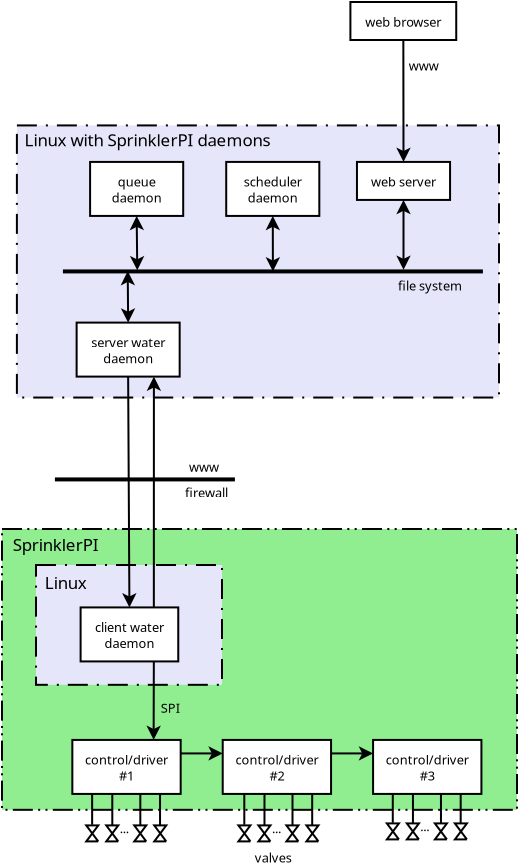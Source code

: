 <?xml version="1.0" encoding="UTF-8"?>
<dia:diagram xmlns:dia="http://www.lysator.liu.se/~alla/dia/">
  <dia:layer name="Background" visible="true" active="true">
    <dia:object type="Standard - Box" version="0" id="O0">
      <dia:attribute name="obj_pos">
        <dia:point val="9.105,22.929"/>
      </dia:attribute>
      <dia:attribute name="obj_bb">
        <dia:rectangle val="9.055,22.879;34.905,37.02"/>
      </dia:attribute>
      <dia:attribute name="elem_corner">
        <dia:point val="9.105,22.929"/>
      </dia:attribute>
      <dia:attribute name="elem_width">
        <dia:real val="25.75"/>
      </dia:attribute>
      <dia:attribute name="elem_height">
        <dia:real val="14.041"/>
      </dia:attribute>
      <dia:attribute name="border_width">
        <dia:real val="0.1"/>
      </dia:attribute>
      <dia:attribute name="inner_color">
        <dia:color val="#90ee90"/>
      </dia:attribute>
      <dia:attribute name="show_background">
        <dia:boolean val="true"/>
      </dia:attribute>
      <dia:attribute name="line_style">
        <dia:enum val="3"/>
      </dia:attribute>
    </dia:object>
    <dia:object type="Standard - Box" version="0" id="O1">
      <dia:attribute name="obj_pos">
        <dia:point val="10.805,24.729"/>
      </dia:attribute>
      <dia:attribute name="obj_bb">
        <dia:rectangle val="10.755,24.679;20.155,30.77"/>
      </dia:attribute>
      <dia:attribute name="elem_corner">
        <dia:point val="10.805,24.729"/>
      </dia:attribute>
      <dia:attribute name="elem_width">
        <dia:real val="9.3"/>
      </dia:attribute>
      <dia:attribute name="elem_height">
        <dia:real val="5.991"/>
      </dia:attribute>
      <dia:attribute name="border_width">
        <dia:real val="0.1"/>
      </dia:attribute>
      <dia:attribute name="inner_color">
        <dia:color val="#e6e6fa"/>
      </dia:attribute>
      <dia:attribute name="show_background">
        <dia:boolean val="true"/>
      </dia:attribute>
      <dia:attribute name="line_style">
        <dia:enum val="2"/>
      </dia:attribute>
    </dia:object>
    <dia:object type="Standard - Line" version="0" id="O2">
      <dia:attribute name="obj_pos">
        <dia:point val="22.229,35.877"/>
      </dia:attribute>
      <dia:attribute name="obj_bb">
        <dia:rectangle val="22.179,35.827;22.279,37.801"/>
      </dia:attribute>
      <dia:attribute name="conn_endpoints">
        <dia:point val="22.229,35.877"/>
        <dia:point val="22.229,37.751"/>
      </dia:attribute>
      <dia:attribute name="numcp">
        <dia:int val="1"/>
      </dia:attribute>
    </dia:object>
    <dia:object type="Standard - Text" version="1" id="O3">
      <dia:attribute name="obj_pos">
        <dia:point val="22.599,38.145"/>
      </dia:attribute>
      <dia:attribute name="obj_bb">
        <dia:rectangle val="22.599,37.55;23.206,38.295"/>
      </dia:attribute>
      <dia:attribute name="text">
        <dia:composite type="text">
          <dia:attribute name="string">
            <dia:string>#...#</dia:string>
          </dia:attribute>
          <dia:attribute name="font">
            <dia:font family="sans" style="0" name="Helvetica"/>
          </dia:attribute>
          <dia:attribute name="height">
            <dia:real val="0.8"/>
          </dia:attribute>
          <dia:attribute name="pos">
            <dia:point val="22.599,38.145"/>
          </dia:attribute>
          <dia:attribute name="color">
            <dia:color val="#000000"/>
          </dia:attribute>
          <dia:attribute name="alignment">
            <dia:enum val="0"/>
          </dia:attribute>
        </dia:composite>
      </dia:attribute>
      <dia:attribute name="valign">
        <dia:enum val="3"/>
      </dia:attribute>
    </dia:object>
    <dia:object type="Standard - Line" version="0" id="O4">
      <dia:attribute name="obj_pos">
        <dia:point val="21.22,35.844"/>
      </dia:attribute>
      <dia:attribute name="obj_bb">
        <dia:rectangle val="21.17,35.794;21.27,37.768"/>
      </dia:attribute>
      <dia:attribute name="conn_endpoints">
        <dia:point val="21.22,35.844"/>
        <dia:point val="21.22,37.718"/>
      </dia:attribute>
      <dia:attribute name="numcp">
        <dia:int val="1"/>
      </dia:attribute>
    </dia:object>
    <dia:object type="Standard - Line" version="0" id="O5">
      <dia:attribute name="obj_pos">
        <dia:point val="23.63,35.859"/>
      </dia:attribute>
      <dia:attribute name="obj_bb">
        <dia:rectangle val="23.58,35.809;23.68,37.783"/>
      </dia:attribute>
      <dia:attribute name="conn_endpoints">
        <dia:point val="23.63,35.859"/>
        <dia:point val="23.63,37.733"/>
      </dia:attribute>
      <dia:attribute name="numcp">
        <dia:int val="1"/>
      </dia:attribute>
    </dia:object>
    <dia:object type="Standard - Line" version="0" id="O6">
      <dia:attribute name="obj_pos">
        <dia:point val="24.615,35.866"/>
      </dia:attribute>
      <dia:attribute name="obj_bb">
        <dia:rectangle val="24.565,35.816;24.665,37.789"/>
      </dia:attribute>
      <dia:attribute name="conn_endpoints">
        <dia:point val="24.615,35.866"/>
        <dia:point val="24.615,37.739"/>
      </dia:attribute>
      <dia:attribute name="numcp">
        <dia:int val="1"/>
      </dia:attribute>
    </dia:object>
    <dia:object type="Standard - PolyLine" version="0" id="O7">
      <dia:attribute name="obj_pos">
        <dia:point val="24.926,38.55"/>
      </dia:attribute>
      <dia:attribute name="obj_bb">
        <dia:rectangle val="24.226,37.7;25.026,38.62"/>
      </dia:attribute>
      <dia:attribute name="poly_points">
        <dia:point val="24.926,38.55"/>
        <dia:point val="24.326,37.75"/>
        <dia:point val="24.926,37.75"/>
        <dia:point val="24.326,38.55"/>
        <dia:point val="24.926,38.55"/>
      </dia:attribute>
    </dia:object>
    <dia:object type="Standard - PolyLine" version="0" id="O8">
      <dia:attribute name="obj_pos">
        <dia:point val="21.526,38.55"/>
      </dia:attribute>
      <dia:attribute name="obj_bb">
        <dia:rectangle val="20.826,37.7;21.626,38.62"/>
      </dia:attribute>
      <dia:attribute name="poly_points">
        <dia:point val="21.526,38.55"/>
        <dia:point val="20.926,37.75"/>
        <dia:point val="21.526,37.75"/>
        <dia:point val="20.926,38.55"/>
        <dia:point val="21.526,38.55"/>
      </dia:attribute>
    </dia:object>
    <dia:object type="Standard - PolyLine" version="0" id="O9">
      <dia:attribute name="obj_pos">
        <dia:point val="22.526,38.55"/>
      </dia:attribute>
      <dia:attribute name="obj_bb">
        <dia:rectangle val="21.826,37.7;22.626,38.62"/>
      </dia:attribute>
      <dia:attribute name="poly_points">
        <dia:point val="22.526,38.55"/>
        <dia:point val="21.926,37.75"/>
        <dia:point val="22.526,37.75"/>
        <dia:point val="21.926,38.55"/>
        <dia:point val="22.526,38.55"/>
      </dia:attribute>
    </dia:object>
    <dia:object type="Standard - PolyLine" version="0" id="O10">
      <dia:attribute name="obj_pos">
        <dia:point val="23.926,38.55"/>
      </dia:attribute>
      <dia:attribute name="obj_bb">
        <dia:rectangle val="23.226,37.7;24.026,38.62"/>
      </dia:attribute>
      <dia:attribute name="poly_points">
        <dia:point val="23.926,38.55"/>
        <dia:point val="23.326,37.75"/>
        <dia:point val="23.926,37.75"/>
        <dia:point val="23.326,38.55"/>
        <dia:point val="23.926,38.55"/>
      </dia:attribute>
    </dia:object>
    <dia:object type="Standard - Line" version="0" id="O11">
      <dia:attribute name="obj_pos">
        <dia:point val="14.62,35.877"/>
      </dia:attribute>
      <dia:attribute name="obj_bb">
        <dia:rectangle val="14.57,35.827;14.67,37.801"/>
      </dia:attribute>
      <dia:attribute name="conn_endpoints">
        <dia:point val="14.62,35.877"/>
        <dia:point val="14.62,37.751"/>
      </dia:attribute>
      <dia:attribute name="numcp">
        <dia:int val="1"/>
      </dia:attribute>
    </dia:object>
    <dia:object type="Standard - Text" version="1" id="O12">
      <dia:attribute name="obj_pos">
        <dia:point val="14.991,38.145"/>
      </dia:attribute>
      <dia:attribute name="obj_bb">
        <dia:rectangle val="14.991,37.55;15.598,38.295"/>
      </dia:attribute>
      <dia:attribute name="text">
        <dia:composite type="text">
          <dia:attribute name="string">
            <dia:string>#...#</dia:string>
          </dia:attribute>
          <dia:attribute name="font">
            <dia:font family="sans" style="0" name="Helvetica"/>
          </dia:attribute>
          <dia:attribute name="height">
            <dia:real val="0.8"/>
          </dia:attribute>
          <dia:attribute name="pos">
            <dia:point val="14.991,38.145"/>
          </dia:attribute>
          <dia:attribute name="color">
            <dia:color val="#000000"/>
          </dia:attribute>
          <dia:attribute name="alignment">
            <dia:enum val="0"/>
          </dia:attribute>
        </dia:composite>
      </dia:attribute>
      <dia:attribute name="valign">
        <dia:enum val="3"/>
      </dia:attribute>
    </dia:object>
    <dia:object type="Standard - Line" version="0" id="O13">
      <dia:attribute name="obj_pos">
        <dia:point val="13.612,35.844"/>
      </dia:attribute>
      <dia:attribute name="obj_bb">
        <dia:rectangle val="13.562,35.794;13.662,37.768"/>
      </dia:attribute>
      <dia:attribute name="conn_endpoints">
        <dia:point val="13.612,35.844"/>
        <dia:point val="13.612,37.718"/>
      </dia:attribute>
      <dia:attribute name="numcp">
        <dia:int val="1"/>
      </dia:attribute>
    </dia:object>
    <dia:object type="Standard - Line" version="0" id="O14">
      <dia:attribute name="obj_pos">
        <dia:point val="16.021,35.859"/>
      </dia:attribute>
      <dia:attribute name="obj_bb">
        <dia:rectangle val="15.971,35.809;16.071,37.783"/>
      </dia:attribute>
      <dia:attribute name="conn_endpoints">
        <dia:point val="16.021,35.859"/>
        <dia:point val="16.021,37.733"/>
      </dia:attribute>
      <dia:attribute name="numcp">
        <dia:int val="1"/>
      </dia:attribute>
    </dia:object>
    <dia:object type="Standard - Line" version="0" id="O15">
      <dia:attribute name="obj_pos">
        <dia:point val="17.007,35.866"/>
      </dia:attribute>
      <dia:attribute name="obj_bb">
        <dia:rectangle val="16.957,35.816;17.057,37.789"/>
      </dia:attribute>
      <dia:attribute name="conn_endpoints">
        <dia:point val="17.007,35.866"/>
        <dia:point val="17.007,37.739"/>
      </dia:attribute>
      <dia:attribute name="numcp">
        <dia:int val="1"/>
      </dia:attribute>
    </dia:object>
    <dia:object type="Standard - PolyLine" version="0" id="O16">
      <dia:attribute name="obj_pos">
        <dia:point val="17.318,38.55"/>
      </dia:attribute>
      <dia:attribute name="obj_bb">
        <dia:rectangle val="16.618,37.7;17.418,38.62"/>
      </dia:attribute>
      <dia:attribute name="poly_points">
        <dia:point val="17.318,38.55"/>
        <dia:point val="16.718,37.75"/>
        <dia:point val="17.318,37.75"/>
        <dia:point val="16.718,38.55"/>
        <dia:point val="17.318,38.55"/>
      </dia:attribute>
    </dia:object>
    <dia:object type="Standard - PolyLine" version="0" id="O17">
      <dia:attribute name="obj_pos">
        <dia:point val="13.918,38.55"/>
      </dia:attribute>
      <dia:attribute name="obj_bb">
        <dia:rectangle val="13.218,37.7;14.018,38.62"/>
      </dia:attribute>
      <dia:attribute name="poly_points">
        <dia:point val="13.918,38.55"/>
        <dia:point val="13.318,37.75"/>
        <dia:point val="13.918,37.75"/>
        <dia:point val="13.318,38.55"/>
        <dia:point val="13.918,38.55"/>
      </dia:attribute>
    </dia:object>
    <dia:object type="Standard - PolyLine" version="0" id="O18">
      <dia:attribute name="obj_pos">
        <dia:point val="14.918,38.55"/>
      </dia:attribute>
      <dia:attribute name="obj_bb">
        <dia:rectangle val="14.218,37.7;15.018,38.62"/>
      </dia:attribute>
      <dia:attribute name="poly_points">
        <dia:point val="14.918,38.55"/>
        <dia:point val="14.318,37.75"/>
        <dia:point val="14.918,37.75"/>
        <dia:point val="14.318,38.55"/>
        <dia:point val="14.918,38.55"/>
      </dia:attribute>
    </dia:object>
    <dia:object type="Standard - PolyLine" version="0" id="O19">
      <dia:attribute name="obj_pos">
        <dia:point val="16.318,38.55"/>
      </dia:attribute>
      <dia:attribute name="obj_bb">
        <dia:rectangle val="15.618,37.7;16.418,38.62"/>
      </dia:attribute>
      <dia:attribute name="poly_points">
        <dia:point val="16.318,38.55"/>
        <dia:point val="15.718,37.75"/>
        <dia:point val="16.318,37.75"/>
        <dia:point val="15.718,38.55"/>
        <dia:point val="16.318,38.55"/>
      </dia:attribute>
    </dia:object>
    <dia:object type="Standard - Box" version="0" id="O20">
      <dia:attribute name="obj_pos">
        <dia:point val="9.85,2.75"/>
      </dia:attribute>
      <dia:attribute name="obj_bb">
        <dia:rectangle val="9.8,2.7;34.005,16.406"/>
      </dia:attribute>
      <dia:attribute name="elem_corner">
        <dia:point val="9.85,2.75"/>
      </dia:attribute>
      <dia:attribute name="elem_width">
        <dia:real val="24.105"/>
      </dia:attribute>
      <dia:attribute name="elem_height">
        <dia:real val="13.606"/>
      </dia:attribute>
      <dia:attribute name="border_width">
        <dia:real val="0.1"/>
      </dia:attribute>
      <dia:attribute name="inner_color">
        <dia:color val="#e6e6fa"/>
      </dia:attribute>
      <dia:attribute name="show_background">
        <dia:boolean val="true"/>
      </dia:attribute>
      <dia:attribute name="line_style">
        <dia:enum val="2"/>
      </dia:attribute>
    </dia:object>
    <dia:object type="Standard - Text" version="1" id="O21">
      <dia:attribute name="obj_pos">
        <dia:point val="21.743,39.6"/>
      </dia:attribute>
      <dia:attribute name="obj_bb">
        <dia:rectangle val="21.743,39.005;23.8,39.75"/>
      </dia:attribute>
      <dia:attribute name="text">
        <dia:composite type="text">
          <dia:attribute name="string">
            <dia:string>#valves#</dia:string>
          </dia:attribute>
          <dia:attribute name="font">
            <dia:font family="sans" style="0" name="Helvetica"/>
          </dia:attribute>
          <dia:attribute name="height">
            <dia:real val="0.8"/>
          </dia:attribute>
          <dia:attribute name="pos">
            <dia:point val="21.743,39.6"/>
          </dia:attribute>
          <dia:attribute name="color">
            <dia:color val="#000000"/>
          </dia:attribute>
          <dia:attribute name="alignment">
            <dia:enum val="0"/>
          </dia:attribute>
        </dia:composite>
      </dia:attribute>
      <dia:attribute name="valign">
        <dia:enum val="3"/>
      </dia:attribute>
    </dia:object>
    <dia:object type="Standard - Line" version="0" id="O22">
      <dia:attribute name="obj_pos">
        <dia:point val="16.697,29.55"/>
      </dia:attribute>
      <dia:attribute name="obj_bb">
        <dia:rectangle val="16.326,29.5;17.049,33.587"/>
      </dia:attribute>
      <dia:attribute name="conn_endpoints">
        <dia:point val="16.697,29.55"/>
        <dia:point val="16.686,33.475"/>
      </dia:attribute>
      <dia:attribute name="numcp">
        <dia:int val="1"/>
      </dia:attribute>
      <dia:attribute name="end_arrow">
        <dia:enum val="22"/>
      </dia:attribute>
      <dia:attribute name="end_arrow_length">
        <dia:real val="0.5"/>
      </dia:attribute>
      <dia:attribute name="end_arrow_width">
        <dia:real val="0.5"/>
      </dia:attribute>
      <dia:connections>
        <dia:connection handle="0" to="O39" connection="14"/>
        <dia:connection handle="1" to="O32" connection="3"/>
      </dia:connections>
    </dia:object>
    <dia:object type="Standard - Text" version="1" id="O23">
      <dia:attribute name="obj_pos">
        <dia:point val="29.447,0.006"/>
      </dia:attribute>
      <dia:attribute name="obj_bb">
        <dia:rectangle val="29.447,-0.589;31.015,0.156"/>
      </dia:attribute>
      <dia:attribute name="text">
        <dia:composite type="text">
          <dia:attribute name="string">
            <dia:string>#www#</dia:string>
          </dia:attribute>
          <dia:attribute name="font">
            <dia:font family="sans" style="0" name="Helvetica"/>
          </dia:attribute>
          <dia:attribute name="height">
            <dia:real val="0.8"/>
          </dia:attribute>
          <dia:attribute name="pos">
            <dia:point val="29.447,0.006"/>
          </dia:attribute>
          <dia:attribute name="color">
            <dia:color val="#000000"/>
          </dia:attribute>
          <dia:attribute name="alignment">
            <dia:enum val="0"/>
          </dia:attribute>
        </dia:composite>
      </dia:attribute>
      <dia:attribute name="valign">
        <dia:enum val="3"/>
      </dia:attribute>
    </dia:object>
    <dia:object type="Flowchart - Box" version="0" id="O24">
      <dia:attribute name="obj_pos">
        <dia:point val="26.525,-3.421"/>
      </dia:attribute>
      <dia:attribute name="obj_bb">
        <dia:rectangle val="26.475,-3.471;31.868,-1.471"/>
      </dia:attribute>
      <dia:attribute name="elem_corner">
        <dia:point val="26.525,-3.421"/>
      </dia:attribute>
      <dia:attribute name="elem_width">
        <dia:real val="5.292"/>
      </dia:attribute>
      <dia:attribute name="elem_height">
        <dia:real val="1.9"/>
      </dia:attribute>
      <dia:attribute name="show_background">
        <dia:boolean val="true"/>
      </dia:attribute>
      <dia:attribute name="padding">
        <dia:real val="0.5"/>
      </dia:attribute>
      <dia:attribute name="text">
        <dia:composite type="text">
          <dia:attribute name="string">
            <dia:string>#web browser#</dia:string>
          </dia:attribute>
          <dia:attribute name="font">
            <dia:font family="sans" style="0" name="Helvetica"/>
          </dia:attribute>
          <dia:attribute name="height">
            <dia:real val="0.8"/>
          </dia:attribute>
          <dia:attribute name="pos">
            <dia:point val="29.172,-2.276"/>
          </dia:attribute>
          <dia:attribute name="color">
            <dia:color val="#000000"/>
          </dia:attribute>
          <dia:attribute name="alignment">
            <dia:enum val="1"/>
          </dia:attribute>
        </dia:composite>
      </dia:attribute>
    </dia:object>
    <dia:object type="Standard - Line" version="0" id="O25">
      <dia:attribute name="obj_pos">
        <dia:point val="29.652,35.777"/>
      </dia:attribute>
      <dia:attribute name="obj_bb">
        <dia:rectangle val="29.602,35.727;29.702,37.701"/>
      </dia:attribute>
      <dia:attribute name="conn_endpoints">
        <dia:point val="29.652,35.777"/>
        <dia:point val="29.652,37.651"/>
      </dia:attribute>
      <dia:attribute name="numcp">
        <dia:int val="1"/>
      </dia:attribute>
    </dia:object>
    <dia:object type="Standard - Text" version="1" id="O26">
      <dia:attribute name="obj_pos">
        <dia:point val="30.023,38.045"/>
      </dia:attribute>
      <dia:attribute name="obj_bb">
        <dia:rectangle val="30.023,37.45;30.63,38.195"/>
      </dia:attribute>
      <dia:attribute name="text">
        <dia:composite type="text">
          <dia:attribute name="string">
            <dia:string>#...#</dia:string>
          </dia:attribute>
          <dia:attribute name="font">
            <dia:font family="sans" style="0" name="Helvetica"/>
          </dia:attribute>
          <dia:attribute name="height">
            <dia:real val="0.8"/>
          </dia:attribute>
          <dia:attribute name="pos">
            <dia:point val="30.023,38.045"/>
          </dia:attribute>
          <dia:attribute name="color">
            <dia:color val="#000000"/>
          </dia:attribute>
          <dia:attribute name="alignment">
            <dia:enum val="0"/>
          </dia:attribute>
        </dia:composite>
      </dia:attribute>
      <dia:attribute name="valign">
        <dia:enum val="3"/>
      </dia:attribute>
    </dia:object>
    <dia:object type="Standard - Line" version="0" id="O27">
      <dia:attribute name="obj_pos">
        <dia:point val="28.644,35.744"/>
      </dia:attribute>
      <dia:attribute name="obj_bb">
        <dia:rectangle val="28.594,35.694;28.694,37.668"/>
      </dia:attribute>
      <dia:attribute name="conn_endpoints">
        <dia:point val="28.644,35.744"/>
        <dia:point val="28.644,37.618"/>
      </dia:attribute>
      <dia:attribute name="numcp">
        <dia:int val="1"/>
      </dia:attribute>
    </dia:object>
    <dia:object type="Standard - Line" version="0" id="O28">
      <dia:attribute name="obj_pos">
        <dia:point val="31.053,35.76"/>
      </dia:attribute>
      <dia:attribute name="obj_bb">
        <dia:rectangle val="31.003,35.709;31.103,37.683"/>
      </dia:attribute>
      <dia:attribute name="conn_endpoints">
        <dia:point val="31.053,35.76"/>
        <dia:point val="31.053,37.633"/>
      </dia:attribute>
      <dia:attribute name="numcp">
        <dia:int val="1"/>
      </dia:attribute>
    </dia:object>
    <dia:object type="Standard - Line" version="0" id="O29">
      <dia:attribute name="obj_pos">
        <dia:point val="32.039,35.766"/>
      </dia:attribute>
      <dia:attribute name="obj_bb">
        <dia:rectangle val="31.989,35.716;32.089,37.689"/>
      </dia:attribute>
      <dia:attribute name="conn_endpoints">
        <dia:point val="32.039,35.766"/>
        <dia:point val="32.039,37.639"/>
      </dia:attribute>
      <dia:attribute name="numcp">
        <dia:int val="1"/>
      </dia:attribute>
    </dia:object>
    <dia:object type="Flowchart - Box" version="0" id="O30">
      <dia:attribute name="obj_pos">
        <dia:point val="27.659,33.475"/>
      </dia:attribute>
      <dia:attribute name="obj_bb">
        <dia:rectangle val="27.609,33.425;33.126,36.225"/>
      </dia:attribute>
      <dia:attribute name="elem_corner">
        <dia:point val="27.659,33.475"/>
      </dia:attribute>
      <dia:attribute name="elem_width">
        <dia:real val="5.417"/>
      </dia:attribute>
      <dia:attribute name="elem_height">
        <dia:real val="2.7"/>
      </dia:attribute>
      <dia:attribute name="show_background">
        <dia:boolean val="true"/>
      </dia:attribute>
      <dia:attribute name="padding">
        <dia:real val="0.5"/>
      </dia:attribute>
      <dia:attribute name="text">
        <dia:composite type="text">
          <dia:attribute name="string">
            <dia:string>#control/driver
#3#</dia:string>
          </dia:attribute>
          <dia:attribute name="font">
            <dia:font family="sans" style="0" name="Helvetica"/>
          </dia:attribute>
          <dia:attribute name="height">
            <dia:real val="0.8"/>
          </dia:attribute>
          <dia:attribute name="pos">
            <dia:point val="30.368,34.62"/>
          </dia:attribute>
          <dia:attribute name="color">
            <dia:color val="#000000"/>
          </dia:attribute>
          <dia:attribute name="alignment">
            <dia:enum val="1"/>
          </dia:attribute>
        </dia:composite>
      </dia:attribute>
    </dia:object>
    <dia:object type="Flowchart - Box" version="0" id="O31">
      <dia:attribute name="obj_pos">
        <dia:point val="20.141,33.475"/>
      </dia:attribute>
      <dia:attribute name="obj_bb">
        <dia:rectangle val="20.091,33.425;25.608,36.225"/>
      </dia:attribute>
      <dia:attribute name="elem_corner">
        <dia:point val="20.141,33.475"/>
      </dia:attribute>
      <dia:attribute name="elem_width">
        <dia:real val="5.417"/>
      </dia:attribute>
      <dia:attribute name="elem_height">
        <dia:real val="2.7"/>
      </dia:attribute>
      <dia:attribute name="show_background">
        <dia:boolean val="true"/>
      </dia:attribute>
      <dia:attribute name="padding">
        <dia:real val="0.5"/>
      </dia:attribute>
      <dia:attribute name="text">
        <dia:composite type="text">
          <dia:attribute name="string">
            <dia:string>#control/driver
#2#</dia:string>
          </dia:attribute>
          <dia:attribute name="font">
            <dia:font family="sans" style="0" name="Helvetica"/>
          </dia:attribute>
          <dia:attribute name="height">
            <dia:real val="0.8"/>
          </dia:attribute>
          <dia:attribute name="pos">
            <dia:point val="22.849,34.62"/>
          </dia:attribute>
          <dia:attribute name="color">
            <dia:color val="#000000"/>
          </dia:attribute>
          <dia:attribute name="alignment">
            <dia:enum val="1"/>
          </dia:attribute>
        </dia:composite>
      </dia:attribute>
    </dia:object>
    <dia:object type="Flowchart - Box" version="0" id="O32">
      <dia:attribute name="obj_pos">
        <dia:point val="12.622,33.475"/>
      </dia:attribute>
      <dia:attribute name="obj_bb">
        <dia:rectangle val="12.572,33.425;18.09,36.225"/>
      </dia:attribute>
      <dia:attribute name="elem_corner">
        <dia:point val="12.622,33.475"/>
      </dia:attribute>
      <dia:attribute name="elem_width">
        <dia:real val="5.417"/>
      </dia:attribute>
      <dia:attribute name="elem_height">
        <dia:real val="2.7"/>
      </dia:attribute>
      <dia:attribute name="show_background">
        <dia:boolean val="true"/>
      </dia:attribute>
      <dia:attribute name="padding">
        <dia:real val="0.5"/>
      </dia:attribute>
      <dia:attribute name="text">
        <dia:composite type="text">
          <dia:attribute name="string">
            <dia:string>#control/driver
#1#</dia:string>
          </dia:attribute>
          <dia:attribute name="font">
            <dia:font family="sans" style="0" name="Helvetica"/>
          </dia:attribute>
          <dia:attribute name="height">
            <dia:real val="0.8"/>
          </dia:attribute>
          <dia:attribute name="pos">
            <dia:point val="15.331,34.62"/>
          </dia:attribute>
          <dia:attribute name="color">
            <dia:color val="#000000"/>
          </dia:attribute>
          <dia:attribute name="alignment">
            <dia:enum val="1"/>
          </dia:attribute>
        </dia:composite>
      </dia:attribute>
    </dia:object>
    <dia:object type="Standard - Line" version="0" id="O33">
      <dia:attribute name="obj_pos">
        <dia:point val="18.04,34.15"/>
      </dia:attribute>
      <dia:attribute name="obj_bb">
        <dia:rectangle val="17.99,33.788;20.253,34.512"/>
      </dia:attribute>
      <dia:attribute name="conn_endpoints">
        <dia:point val="18.04,34.15"/>
        <dia:point val="20.141,34.15"/>
      </dia:attribute>
      <dia:attribute name="numcp">
        <dia:int val="1"/>
      </dia:attribute>
      <dia:attribute name="end_arrow">
        <dia:enum val="22"/>
      </dia:attribute>
      <dia:attribute name="end_arrow_length">
        <dia:real val="0.5"/>
      </dia:attribute>
      <dia:attribute name="end_arrow_width">
        <dia:real val="0.5"/>
      </dia:attribute>
      <dia:connections>
        <dia:connection handle="0" to="O32" connection="6"/>
        <dia:connection handle="1" to="O31" connection="5"/>
      </dia:connections>
    </dia:object>
    <dia:object type="Standard - Line" version="0" id="O34">
      <dia:attribute name="obj_pos">
        <dia:point val="25.558,34.15"/>
      </dia:attribute>
      <dia:attribute name="obj_bb">
        <dia:rectangle val="25.508,33.788;27.771,34.512"/>
      </dia:attribute>
      <dia:attribute name="conn_endpoints">
        <dia:point val="25.558,34.15"/>
        <dia:point val="27.659,34.15"/>
      </dia:attribute>
      <dia:attribute name="numcp">
        <dia:int val="1"/>
      </dia:attribute>
      <dia:attribute name="end_arrow">
        <dia:enum val="22"/>
      </dia:attribute>
      <dia:attribute name="end_arrow_length">
        <dia:real val="0.5"/>
      </dia:attribute>
      <dia:attribute name="end_arrow_width">
        <dia:real val="0.5"/>
      </dia:attribute>
      <dia:connections>
        <dia:connection handle="0" to="O31" connection="6"/>
        <dia:connection handle="1" to="O30" connection="5"/>
      </dia:connections>
    </dia:object>
    <dia:object type="Standard - Text" version="1" id="O35">
      <dia:attribute name="obj_pos">
        <dia:point val="17.047,32.119"/>
      </dia:attribute>
      <dia:attribute name="obj_bb">
        <dia:rectangle val="17.047,31.524;18.029,32.269"/>
      </dia:attribute>
      <dia:attribute name="text">
        <dia:composite type="text">
          <dia:attribute name="string">
            <dia:string>#SPI#</dia:string>
          </dia:attribute>
          <dia:attribute name="font">
            <dia:font family="sans" style="0" name="Helvetica"/>
          </dia:attribute>
          <dia:attribute name="height">
            <dia:real val="0.8"/>
          </dia:attribute>
          <dia:attribute name="pos">
            <dia:point val="17.047,32.119"/>
          </dia:attribute>
          <dia:attribute name="color">
            <dia:color val="#000000"/>
          </dia:attribute>
          <dia:attribute name="alignment">
            <dia:enum val="0"/>
          </dia:attribute>
        </dia:composite>
      </dia:attribute>
      <dia:attribute name="valign">
        <dia:enum val="3"/>
      </dia:attribute>
    </dia:object>
    <dia:object type="Flowchart - Box" version="0" id="O36">
      <dia:attribute name="obj_pos">
        <dia:point val="26.853,4.575"/>
      </dia:attribute>
      <dia:attribute name="obj_bb">
        <dia:rectangle val="26.803,4.525;31.558,6.525"/>
      </dia:attribute>
      <dia:attribute name="elem_corner">
        <dia:point val="26.853,4.575"/>
      </dia:attribute>
      <dia:attribute name="elem_width">
        <dia:real val="4.655"/>
      </dia:attribute>
      <dia:attribute name="elem_height">
        <dia:real val="1.9"/>
      </dia:attribute>
      <dia:attribute name="show_background">
        <dia:boolean val="true"/>
      </dia:attribute>
      <dia:attribute name="padding">
        <dia:real val="0.5"/>
      </dia:attribute>
      <dia:attribute name="text">
        <dia:composite type="text">
          <dia:attribute name="string">
            <dia:string>#web server#</dia:string>
          </dia:attribute>
          <dia:attribute name="font">
            <dia:font family="sans" style="0" name="Helvetica"/>
          </dia:attribute>
          <dia:attribute name="height">
            <dia:real val="0.8"/>
          </dia:attribute>
          <dia:attribute name="pos">
            <dia:point val="29.18,5.72"/>
          </dia:attribute>
          <dia:attribute name="color">
            <dia:color val="#000000"/>
          </dia:attribute>
          <dia:attribute name="alignment">
            <dia:enum val="1"/>
          </dia:attribute>
        </dia:composite>
      </dia:attribute>
    </dia:object>
    <dia:object type="Flowchart - Box" version="0" id="O37">
      <dia:attribute name="obj_pos">
        <dia:point val="20.316,4.575"/>
      </dia:attribute>
      <dia:attribute name="obj_bb">
        <dia:rectangle val="20.266,4.525;25.021,7.325"/>
      </dia:attribute>
      <dia:attribute name="elem_corner">
        <dia:point val="20.316,4.575"/>
      </dia:attribute>
      <dia:attribute name="elem_width">
        <dia:real val="4.655"/>
      </dia:attribute>
      <dia:attribute name="elem_height">
        <dia:real val="2.7"/>
      </dia:attribute>
      <dia:attribute name="show_background">
        <dia:boolean val="true"/>
      </dia:attribute>
      <dia:attribute name="padding">
        <dia:real val="0.5"/>
      </dia:attribute>
      <dia:attribute name="text">
        <dia:composite type="text">
          <dia:attribute name="string">
            <dia:string>#scheduler
daemon#</dia:string>
          </dia:attribute>
          <dia:attribute name="font">
            <dia:font family="sans" style="0" name="Helvetica"/>
          </dia:attribute>
          <dia:attribute name="height">
            <dia:real val="0.8"/>
          </dia:attribute>
          <dia:attribute name="pos">
            <dia:point val="22.644,5.72"/>
          </dia:attribute>
          <dia:attribute name="color">
            <dia:color val="#000000"/>
          </dia:attribute>
          <dia:attribute name="alignment">
            <dia:enum val="1"/>
          </dia:attribute>
        </dia:composite>
      </dia:attribute>
    </dia:object>
    <dia:object type="Flowchart - Box" version="0" id="O38">
      <dia:attribute name="obj_pos">
        <dia:point val="13.51,4.575"/>
      </dia:attribute>
      <dia:attribute name="obj_bb">
        <dia:rectangle val="13.46,4.525;18.215,7.325"/>
      </dia:attribute>
      <dia:attribute name="elem_corner">
        <dia:point val="13.51,4.575"/>
      </dia:attribute>
      <dia:attribute name="elem_width">
        <dia:real val="4.655"/>
      </dia:attribute>
      <dia:attribute name="elem_height">
        <dia:real val="2.7"/>
      </dia:attribute>
      <dia:attribute name="show_background">
        <dia:boolean val="true"/>
      </dia:attribute>
      <dia:attribute name="padding">
        <dia:real val="0.5"/>
      </dia:attribute>
      <dia:attribute name="text">
        <dia:composite type="text">
          <dia:attribute name="string">
            <dia:string>#queue
daemon#</dia:string>
          </dia:attribute>
          <dia:attribute name="font">
            <dia:font family="sans" style="0" name="Helvetica"/>
          </dia:attribute>
          <dia:attribute name="height">
            <dia:real val="0.8"/>
          </dia:attribute>
          <dia:attribute name="pos">
            <dia:point val="15.838,5.72"/>
          </dia:attribute>
          <dia:attribute name="color">
            <dia:color val="#000000"/>
          </dia:attribute>
          <dia:attribute name="alignment">
            <dia:enum val="1"/>
          </dia:attribute>
        </dia:composite>
      </dia:attribute>
    </dia:object>
    <dia:object type="Flowchart - Box" version="0" id="O39">
      <dia:attribute name="obj_pos">
        <dia:point val="13.035,26.85"/>
      </dia:attribute>
      <dia:attribute name="obj_bb">
        <dia:rectangle val="12.985,26.8;17.968,29.6"/>
      </dia:attribute>
      <dia:attribute name="elem_corner">
        <dia:point val="13.035,26.85"/>
      </dia:attribute>
      <dia:attribute name="elem_width">
        <dia:real val="4.883"/>
      </dia:attribute>
      <dia:attribute name="elem_height">
        <dia:real val="2.7"/>
      </dia:attribute>
      <dia:attribute name="show_background">
        <dia:boolean val="true"/>
      </dia:attribute>
      <dia:attribute name="padding">
        <dia:real val="0.5"/>
      </dia:attribute>
      <dia:attribute name="text">
        <dia:composite type="text">
          <dia:attribute name="string">
            <dia:string>#client water
daemon#</dia:string>
          </dia:attribute>
          <dia:attribute name="font">
            <dia:font family="sans" style="0" name="Helvetica"/>
          </dia:attribute>
          <dia:attribute name="height">
            <dia:real val="0.8"/>
          </dia:attribute>
          <dia:attribute name="pos">
            <dia:point val="15.476,27.995"/>
          </dia:attribute>
          <dia:attribute name="color">
            <dia:color val="#000000"/>
          </dia:attribute>
          <dia:attribute name="alignment">
            <dia:enum val="1"/>
          </dia:attribute>
        </dia:composite>
      </dia:attribute>
    </dia:object>
    <dia:object type="Standard - Line" version="0" id="O40">
      <dia:attribute name="obj_pos">
        <dia:point val="12.15,10.05"/>
      </dia:attribute>
      <dia:attribute name="obj_bb">
        <dia:rectangle val="12.05,9.95;33.25,10.15"/>
      </dia:attribute>
      <dia:attribute name="conn_endpoints">
        <dia:point val="12.15,10.05"/>
        <dia:point val="33.15,10.05"/>
      </dia:attribute>
      <dia:attribute name="numcp">
        <dia:int val="1"/>
      </dia:attribute>
      <dia:attribute name="line_width">
        <dia:real val="0.2"/>
      </dia:attribute>
    </dia:object>
    <dia:object type="Standard - Line" version="0" id="O41">
      <dia:attribute name="obj_pos">
        <dia:point val="22.644,7.275"/>
      </dia:attribute>
      <dia:attribute name="obj_bb">
        <dia:rectangle val="22.284,7.225;23.01,10.1"/>
      </dia:attribute>
      <dia:attribute name="conn_endpoints">
        <dia:point val="22.644,7.275"/>
        <dia:point val="22.65,10.05"/>
      </dia:attribute>
      <dia:attribute name="numcp">
        <dia:int val="1"/>
      </dia:attribute>
      <dia:attribute name="start_arrow">
        <dia:enum val="22"/>
      </dia:attribute>
      <dia:attribute name="start_arrow_length">
        <dia:real val="0.5"/>
      </dia:attribute>
      <dia:attribute name="start_arrow_width">
        <dia:real val="0.5"/>
      </dia:attribute>
      <dia:attribute name="end_arrow">
        <dia:enum val="22"/>
      </dia:attribute>
      <dia:attribute name="end_arrow_length">
        <dia:real val="0.5"/>
      </dia:attribute>
      <dia:attribute name="end_arrow_width">
        <dia:real val="0.5"/>
      </dia:attribute>
      <dia:connections>
        <dia:connection handle="0" to="O37" connection="13"/>
        <dia:connection handle="1" to="O40" connection="0"/>
      </dia:connections>
    </dia:object>
    <dia:object type="Standard - Line" version="0" id="O42">
      <dia:attribute name="obj_pos">
        <dia:point val="15.838,7.275"/>
      </dia:attribute>
      <dia:attribute name="obj_bb">
        <dia:rectangle val="15.484,7.225;16.223,10.044"/>
      </dia:attribute>
      <dia:attribute name="conn_endpoints">
        <dia:point val="15.838,7.275"/>
        <dia:point val="15.869,9.993"/>
      </dia:attribute>
      <dia:attribute name="numcp">
        <dia:int val="1"/>
      </dia:attribute>
      <dia:attribute name="start_arrow">
        <dia:enum val="22"/>
      </dia:attribute>
      <dia:attribute name="start_arrow_length">
        <dia:real val="0.5"/>
      </dia:attribute>
      <dia:attribute name="start_arrow_width">
        <dia:real val="0.5"/>
      </dia:attribute>
      <dia:attribute name="end_arrow">
        <dia:enum val="22"/>
      </dia:attribute>
      <dia:attribute name="end_arrow_length">
        <dia:real val="0.5"/>
      </dia:attribute>
      <dia:attribute name="end_arrow_width">
        <dia:real val="0.5"/>
      </dia:attribute>
      <dia:connections>
        <dia:connection handle="0" to="O38" connection="13"/>
      </dia:connections>
    </dia:object>
    <dia:object type="Standard - Line" version="0" id="O43">
      <dia:attribute name="obj_pos">
        <dia:point val="15.391,10.031"/>
      </dia:attribute>
      <dia:attribute name="obj_bb">
        <dia:rectangle val="15.035,9.981;15.768,12.659"/>
      </dia:attribute>
      <dia:attribute name="conn_endpoints">
        <dia:point val="15.391,10.031"/>
        <dia:point val="15.412,12.609"/>
      </dia:attribute>
      <dia:attribute name="numcp">
        <dia:int val="1"/>
      </dia:attribute>
      <dia:attribute name="start_arrow">
        <dia:enum val="22"/>
      </dia:attribute>
      <dia:attribute name="start_arrow_length">
        <dia:real val="0.5"/>
      </dia:attribute>
      <dia:attribute name="start_arrow_width">
        <dia:real val="0.5"/>
      </dia:attribute>
      <dia:attribute name="end_arrow">
        <dia:enum val="22"/>
      </dia:attribute>
      <dia:attribute name="end_arrow_length">
        <dia:real val="0.5"/>
      </dia:attribute>
      <dia:attribute name="end_arrow_width">
        <dia:real val="0.5"/>
      </dia:attribute>
      <dia:connections>
        <dia:connection handle="1" to="O52" connection="2"/>
      </dia:connections>
    </dia:object>
    <dia:object type="Standard - Line" version="0" id="O44">
      <dia:attribute name="obj_pos">
        <dia:point val="29.18,6.475"/>
      </dia:attribute>
      <dia:attribute name="obj_bb">
        <dia:rectangle val="28.818,6.425;29.542,10.02"/>
      </dia:attribute>
      <dia:attribute name="conn_endpoints">
        <dia:point val="29.18,6.475"/>
        <dia:point val="29.18,9.97"/>
      </dia:attribute>
      <dia:attribute name="numcp">
        <dia:int val="1"/>
      </dia:attribute>
      <dia:attribute name="start_arrow">
        <dia:enum val="22"/>
      </dia:attribute>
      <dia:attribute name="start_arrow_length">
        <dia:real val="0.5"/>
      </dia:attribute>
      <dia:attribute name="start_arrow_width">
        <dia:real val="0.5"/>
      </dia:attribute>
      <dia:attribute name="end_arrow">
        <dia:enum val="22"/>
      </dia:attribute>
      <dia:attribute name="end_arrow_length">
        <dia:real val="0.5"/>
      </dia:attribute>
      <dia:attribute name="end_arrow_width">
        <dia:real val="0.5"/>
      </dia:attribute>
      <dia:connections>
        <dia:connection handle="0" to="O36" connection="13"/>
      </dia:connections>
    </dia:object>
    <dia:object type="Standard - Line" version="0" id="O45">
      <dia:attribute name="obj_pos">
        <dia:point val="29.172,-1.521"/>
      </dia:attribute>
      <dia:attribute name="obj_bb">
        <dia:rectangle val="28.818,-1.571;29.541,4.687"/>
      </dia:attribute>
      <dia:attribute name="conn_endpoints">
        <dia:point val="29.172,-1.521"/>
        <dia:point val="29.18,4.575"/>
      </dia:attribute>
      <dia:attribute name="numcp">
        <dia:int val="1"/>
      </dia:attribute>
      <dia:attribute name="end_arrow">
        <dia:enum val="22"/>
      </dia:attribute>
      <dia:attribute name="end_arrow_length">
        <dia:real val="0.5"/>
      </dia:attribute>
      <dia:attribute name="end_arrow_width">
        <dia:real val="0.5"/>
      </dia:attribute>
      <dia:connections>
        <dia:connection handle="0" to="O24" connection="13"/>
        <dia:connection handle="1" to="O36" connection="2"/>
      </dia:connections>
    </dia:object>
    <dia:object type="Standard - Text" version="1" id="O46">
      <dia:attribute name="obj_pos">
        <dia:point val="10.236,3.789"/>
      </dia:attribute>
      <dia:attribute name="obj_bb">
        <dia:rectangle val="10.236,3.001;23.581,3.989"/>
      </dia:attribute>
      <dia:attribute name="text">
        <dia:composite type="text">
          <dia:attribute name="string">
            <dia:string>#Linux with SprinklerPI daemons#</dia:string>
          </dia:attribute>
          <dia:attribute name="font">
            <dia:font family="sans" style="0" name="Helvetica"/>
          </dia:attribute>
          <dia:attribute name="height">
            <dia:real val="1.058"/>
          </dia:attribute>
          <dia:attribute name="pos">
            <dia:point val="10.236,3.789"/>
          </dia:attribute>
          <dia:attribute name="color">
            <dia:color val="#000000"/>
          </dia:attribute>
          <dia:attribute name="alignment">
            <dia:enum val="0"/>
          </dia:attribute>
        </dia:composite>
      </dia:attribute>
      <dia:attribute name="valign">
        <dia:enum val="3"/>
      </dia:attribute>
    </dia:object>
    <dia:object type="Standard - Text" version="1" id="O47">
      <dia:attribute name="obj_pos">
        <dia:point val="28.9,11.007"/>
      </dia:attribute>
      <dia:attribute name="obj_bb">
        <dia:rectangle val="28.9,10.412;32.39,11.156"/>
      </dia:attribute>
      <dia:attribute name="text">
        <dia:composite type="text">
          <dia:attribute name="string">
            <dia:string>#file system#</dia:string>
          </dia:attribute>
          <dia:attribute name="font">
            <dia:font family="sans" style="0" name="Helvetica"/>
          </dia:attribute>
          <dia:attribute name="height">
            <dia:real val="0.8"/>
          </dia:attribute>
          <dia:attribute name="pos">
            <dia:point val="28.9,11.007"/>
          </dia:attribute>
          <dia:attribute name="color">
            <dia:color val="#000000"/>
          </dia:attribute>
          <dia:attribute name="alignment">
            <dia:enum val="0"/>
          </dia:attribute>
        </dia:composite>
      </dia:attribute>
      <dia:attribute name="valign">
        <dia:enum val="3"/>
      </dia:attribute>
    </dia:object>
    <dia:object type="Standard - PolyLine" version="0" id="O48">
      <dia:attribute name="obj_pos">
        <dia:point val="32.35,38.45"/>
      </dia:attribute>
      <dia:attribute name="obj_bb">
        <dia:rectangle val="31.65,37.6;32.45,38.52"/>
      </dia:attribute>
      <dia:attribute name="poly_points">
        <dia:point val="32.35,38.45"/>
        <dia:point val="31.75,37.65"/>
        <dia:point val="32.35,37.65"/>
        <dia:point val="31.75,38.45"/>
        <dia:point val="32.35,38.45"/>
      </dia:attribute>
    </dia:object>
    <dia:object type="Standard - PolyLine" version="0" id="O49">
      <dia:attribute name="obj_pos">
        <dia:point val="28.95,38.45"/>
      </dia:attribute>
      <dia:attribute name="obj_bb">
        <dia:rectangle val="28.25,37.6;29.05,38.52"/>
      </dia:attribute>
      <dia:attribute name="poly_points">
        <dia:point val="28.95,38.45"/>
        <dia:point val="28.35,37.65"/>
        <dia:point val="28.95,37.65"/>
        <dia:point val="28.35,38.45"/>
        <dia:point val="28.95,38.45"/>
      </dia:attribute>
    </dia:object>
    <dia:object type="Standard - PolyLine" version="0" id="O50">
      <dia:attribute name="obj_pos">
        <dia:point val="29.95,38.45"/>
      </dia:attribute>
      <dia:attribute name="obj_bb">
        <dia:rectangle val="29.25,37.6;30.05,38.52"/>
      </dia:attribute>
      <dia:attribute name="poly_points">
        <dia:point val="29.95,38.45"/>
        <dia:point val="29.35,37.65"/>
        <dia:point val="29.95,37.65"/>
        <dia:point val="29.35,38.45"/>
        <dia:point val="29.95,38.45"/>
      </dia:attribute>
    </dia:object>
    <dia:object type="Standard - PolyLine" version="0" id="O51">
      <dia:attribute name="obj_pos">
        <dia:point val="31.35,38.45"/>
      </dia:attribute>
      <dia:attribute name="obj_bb">
        <dia:rectangle val="30.65,37.6;31.45,38.52"/>
      </dia:attribute>
      <dia:attribute name="poly_points">
        <dia:point val="31.35,38.45"/>
        <dia:point val="30.75,37.65"/>
        <dia:point val="31.35,37.65"/>
        <dia:point val="30.75,38.45"/>
        <dia:point val="31.35,38.45"/>
      </dia:attribute>
    </dia:object>
    <dia:object type="Flowchart - Box" version="0" id="O52">
      <dia:attribute name="obj_pos">
        <dia:point val="12.836,12.609"/>
      </dia:attribute>
      <dia:attribute name="obj_bb">
        <dia:rectangle val="12.786,12.559;18.039,15.359"/>
      </dia:attribute>
      <dia:attribute name="elem_corner">
        <dia:point val="12.836,12.609"/>
      </dia:attribute>
      <dia:attribute name="elem_width">
        <dia:real val="5.152"/>
      </dia:attribute>
      <dia:attribute name="elem_height">
        <dia:real val="2.7"/>
      </dia:attribute>
      <dia:attribute name="show_background">
        <dia:boolean val="true"/>
      </dia:attribute>
      <dia:attribute name="padding">
        <dia:real val="0.5"/>
      </dia:attribute>
      <dia:attribute name="text">
        <dia:composite type="text">
          <dia:attribute name="string">
            <dia:string>#server water
daemon#</dia:string>
          </dia:attribute>
          <dia:attribute name="font">
            <dia:font family="sans" style="0" name="Helvetica"/>
          </dia:attribute>
          <dia:attribute name="height">
            <dia:real val="0.8"/>
          </dia:attribute>
          <dia:attribute name="pos">
            <dia:point val="15.412,13.754"/>
          </dia:attribute>
          <dia:attribute name="color">
            <dia:color val="#000000"/>
          </dia:attribute>
          <dia:attribute name="alignment">
            <dia:enum val="1"/>
          </dia:attribute>
        </dia:composite>
      </dia:attribute>
    </dia:object>
    <dia:object type="Standard - Line" version="0" id="O53">
      <dia:attribute name="obj_pos">
        <dia:point val="16.697,26.85"/>
      </dia:attribute>
      <dia:attribute name="obj_bb">
        <dia:rectangle val="16.338,15.197;17.062,26.9"/>
      </dia:attribute>
      <dia:attribute name="conn_endpoints">
        <dia:point val="16.697,26.85"/>
        <dia:point val="16.7,15.309"/>
      </dia:attribute>
      <dia:attribute name="numcp">
        <dia:int val="1"/>
      </dia:attribute>
      <dia:attribute name="end_arrow">
        <dia:enum val="22"/>
      </dia:attribute>
      <dia:attribute name="end_arrow_length">
        <dia:real val="0.5"/>
      </dia:attribute>
      <dia:attribute name="end_arrow_width">
        <dia:real val="0.5"/>
      </dia:attribute>
      <dia:connections>
        <dia:connection handle="0" to="O39" connection="3"/>
        <dia:connection handle="1" to="O52" connection="14"/>
      </dia:connections>
    </dia:object>
    <dia:object type="Standard - Line" version="0" id="O54">
      <dia:attribute name="obj_pos">
        <dia:point val="15.412,15.309"/>
      </dia:attribute>
      <dia:attribute name="obj_bb">
        <dia:rectangle val="15.111,15.259;15.835,26.962"/>
      </dia:attribute>
      <dia:attribute name="conn_endpoints">
        <dia:point val="15.412,15.309"/>
        <dia:point val="15.476,26.85"/>
      </dia:attribute>
      <dia:attribute name="numcp">
        <dia:int val="1"/>
      </dia:attribute>
      <dia:attribute name="end_arrow">
        <dia:enum val="22"/>
      </dia:attribute>
      <dia:attribute name="end_arrow_length">
        <dia:real val="0.5"/>
      </dia:attribute>
      <dia:attribute name="end_arrow_width">
        <dia:real val="0.5"/>
      </dia:attribute>
      <dia:connections>
        <dia:connection handle="0" to="O52" connection="13"/>
        <dia:connection handle="1" to="O39" connection="2"/>
      </dia:connections>
    </dia:object>
    <dia:object type="Standard - Line" version="0" id="O55">
      <dia:attribute name="obj_pos">
        <dia:point val="11.75,20.45"/>
      </dia:attribute>
      <dia:attribute name="obj_bb">
        <dia:rectangle val="11.65,20.35;20.85,20.55"/>
      </dia:attribute>
      <dia:attribute name="conn_endpoints">
        <dia:point val="11.75,20.45"/>
        <dia:point val="20.75,20.45"/>
      </dia:attribute>
      <dia:attribute name="numcp">
        <dia:int val="1"/>
      </dia:attribute>
      <dia:attribute name="line_width">
        <dia:real val="0.2"/>
      </dia:attribute>
    </dia:object>
    <dia:object type="Standard - Text" version="1" id="O56">
      <dia:attribute name="obj_pos">
        <dia:point val="18.25,21.35"/>
      </dia:attribute>
      <dia:attribute name="obj_bb">
        <dia:rectangle val="18.25,20.755;20.565,21.5"/>
      </dia:attribute>
      <dia:attribute name="text">
        <dia:composite type="text">
          <dia:attribute name="string">
            <dia:string>#firewall#</dia:string>
          </dia:attribute>
          <dia:attribute name="font">
            <dia:font family="sans" style="0" name="Helvetica"/>
          </dia:attribute>
          <dia:attribute name="height">
            <dia:real val="0.8"/>
          </dia:attribute>
          <dia:attribute name="pos">
            <dia:point val="18.25,21.35"/>
          </dia:attribute>
          <dia:attribute name="color">
            <dia:color val="#000000"/>
          </dia:attribute>
          <dia:attribute name="alignment">
            <dia:enum val="0"/>
          </dia:attribute>
        </dia:composite>
      </dia:attribute>
      <dia:attribute name="valign">
        <dia:enum val="3"/>
      </dia:attribute>
    </dia:object>
    <dia:object type="Standard - Text" version="1" id="O57">
      <dia:attribute name="obj_pos">
        <dia:point val="18.458,20.064"/>
      </dia:attribute>
      <dia:attribute name="obj_bb">
        <dia:rectangle val="18.458,19.47;20.025,20.215"/>
      </dia:attribute>
      <dia:attribute name="text">
        <dia:composite type="text">
          <dia:attribute name="string">
            <dia:string>#www#</dia:string>
          </dia:attribute>
          <dia:attribute name="font">
            <dia:font family="sans" style="0" name="Helvetica"/>
          </dia:attribute>
          <dia:attribute name="height">
            <dia:real val="0.8"/>
          </dia:attribute>
          <dia:attribute name="pos">
            <dia:point val="18.458,20.064"/>
          </dia:attribute>
          <dia:attribute name="color">
            <dia:color val="#000000"/>
          </dia:attribute>
          <dia:attribute name="alignment">
            <dia:enum val="0"/>
          </dia:attribute>
        </dia:composite>
      </dia:attribute>
      <dia:attribute name="valign">
        <dia:enum val="3"/>
      </dia:attribute>
    </dia:object>
    <dia:object type="Standard - Text" version="1" id="O58">
      <dia:attribute name="obj_pos">
        <dia:point val="11.24,25.933"/>
      </dia:attribute>
      <dia:attribute name="obj_bb">
        <dia:rectangle val="11.24,25.145;13.525,26.133"/>
      </dia:attribute>
      <dia:attribute name="text">
        <dia:composite type="text">
          <dia:attribute name="string">
            <dia:string>#Linux#</dia:string>
          </dia:attribute>
          <dia:attribute name="font">
            <dia:font family="sans" style="0" name="Helvetica"/>
          </dia:attribute>
          <dia:attribute name="height">
            <dia:real val="1.058"/>
          </dia:attribute>
          <dia:attribute name="pos">
            <dia:point val="11.24,25.933"/>
          </dia:attribute>
          <dia:attribute name="color">
            <dia:color val="#000000"/>
          </dia:attribute>
          <dia:attribute name="alignment">
            <dia:enum val="0"/>
          </dia:attribute>
        </dia:composite>
      </dia:attribute>
      <dia:attribute name="valign">
        <dia:enum val="3"/>
      </dia:attribute>
    </dia:object>
    <dia:object type="Standard - Text" version="1" id="O59">
      <dia:attribute name="obj_pos">
        <dia:point val="9.64,24.032"/>
      </dia:attribute>
      <dia:attribute name="obj_bb">
        <dia:rectangle val="9.64,23.245;14.19,24.233"/>
      </dia:attribute>
      <dia:attribute name="text">
        <dia:composite type="text">
          <dia:attribute name="string">
            <dia:string>#SprinklerPI#</dia:string>
          </dia:attribute>
          <dia:attribute name="font">
            <dia:font family="sans" style="0" name="Helvetica"/>
          </dia:attribute>
          <dia:attribute name="height">
            <dia:real val="1.058"/>
          </dia:attribute>
          <dia:attribute name="pos">
            <dia:point val="9.64,24.032"/>
          </dia:attribute>
          <dia:attribute name="color">
            <dia:color val="#000000"/>
          </dia:attribute>
          <dia:attribute name="alignment">
            <dia:enum val="0"/>
          </dia:attribute>
        </dia:composite>
      </dia:attribute>
      <dia:attribute name="valign">
        <dia:enum val="3"/>
      </dia:attribute>
    </dia:object>
  </dia:layer>
</dia:diagram>
